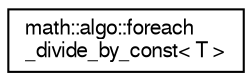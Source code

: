 digraph "Graphical Class Hierarchy"
{
  edge [fontname="FreeSans",fontsize="10",labelfontname="FreeSans",labelfontsize="10"];
  node [fontname="FreeSans",fontsize="10",shape=record];
  rankdir="LR";
  Node0 [label="math::algo::foreach\l_divide_by_const\< T \>",height=0.2,width=0.4,color="black", fillcolor="white", style="filled",URL="$structmath_1_1algo_1_1foreach__divide__by__const.html",tooltip="for-each functor: divides operand by constant divisor. "];
}
